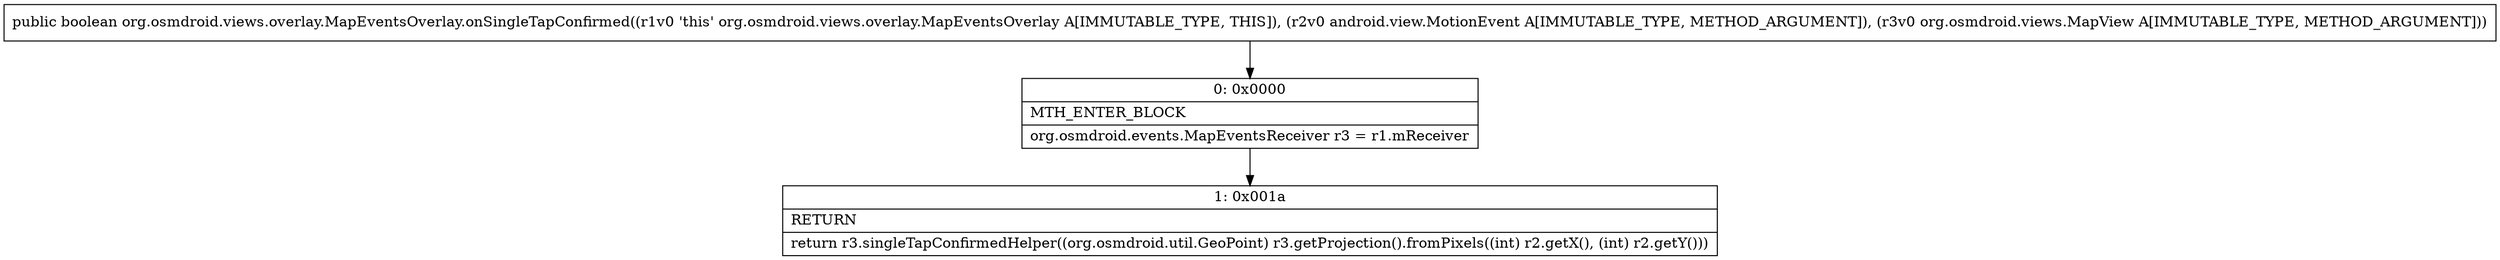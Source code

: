 digraph "CFG fororg.osmdroid.views.overlay.MapEventsOverlay.onSingleTapConfirmed(Landroid\/view\/MotionEvent;Lorg\/osmdroid\/views\/MapView;)Z" {
Node_0 [shape=record,label="{0\:\ 0x0000|MTH_ENTER_BLOCK\l|org.osmdroid.events.MapEventsReceiver r3 = r1.mReceiver\l}"];
Node_1 [shape=record,label="{1\:\ 0x001a|RETURN\l|return r3.singleTapConfirmedHelper((org.osmdroid.util.GeoPoint) r3.getProjection().fromPixels((int) r2.getX(), (int) r2.getY()))\l}"];
MethodNode[shape=record,label="{public boolean org.osmdroid.views.overlay.MapEventsOverlay.onSingleTapConfirmed((r1v0 'this' org.osmdroid.views.overlay.MapEventsOverlay A[IMMUTABLE_TYPE, THIS]), (r2v0 android.view.MotionEvent A[IMMUTABLE_TYPE, METHOD_ARGUMENT]), (r3v0 org.osmdroid.views.MapView A[IMMUTABLE_TYPE, METHOD_ARGUMENT])) }"];
MethodNode -> Node_0;
Node_0 -> Node_1;
}

